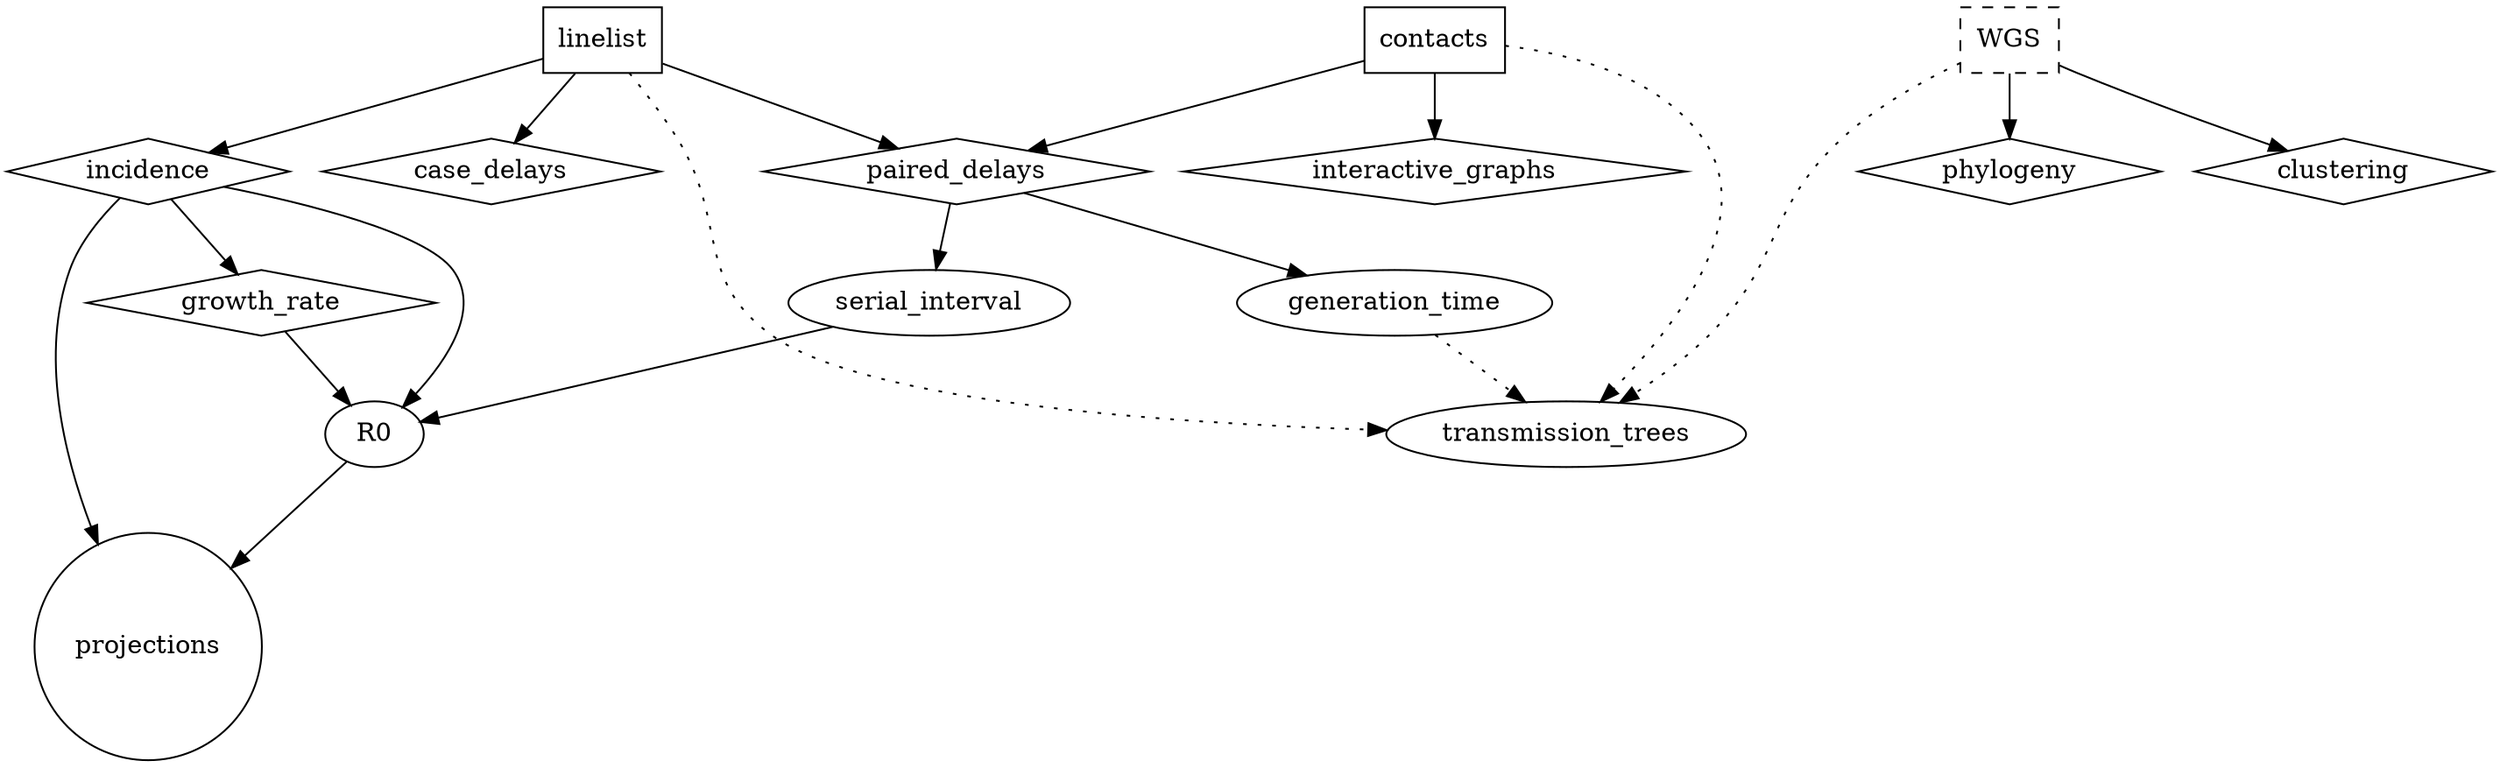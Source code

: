 digraph G {
	node[shape="box"]
		linelist; contacts
	node[shape="box", style = "dashed"]
		WGS;
	node[shape="diamond", style="solid"]
	incidence; growth_rate; phylogeny; clustering; case_delays; paired_delays; interactive_graphs;
	node[shape="oval"]
		R0; serial_interval; generation_time; transmission_trees;
	node[shape="circle"]
		projections;
	node[shape="box", style = "invis"]
		background;

	linelist -> incidence;
	incidence -> growth_rate;
	incidence -> R0;
	incidence -> projections;
	growth_rate -> R0;
	R0 -> projections;
	
	linelist -> case_delays;
	linelist -> paired_delays;
	
	contacts -> interactive_graphs;
	contacts -> paired_delays;
	paired_delays -> generation_time;
	paired_delays -> serial_interval;
	serial_interval -> R0;
	
	WGS -> phylogeny;
	WGS -> clustering;
	WGS -> transmission_trees [ style="dotted" ];
	linelist -> transmission_trees [ style="dotted" ];
	contacts -> transmission_trees [ style="dotted" ];
	generation_time -> transmission_trees [ style="dotted" ];
	
	{rank = "same"; contacts, linelist, WGS, background}
}
